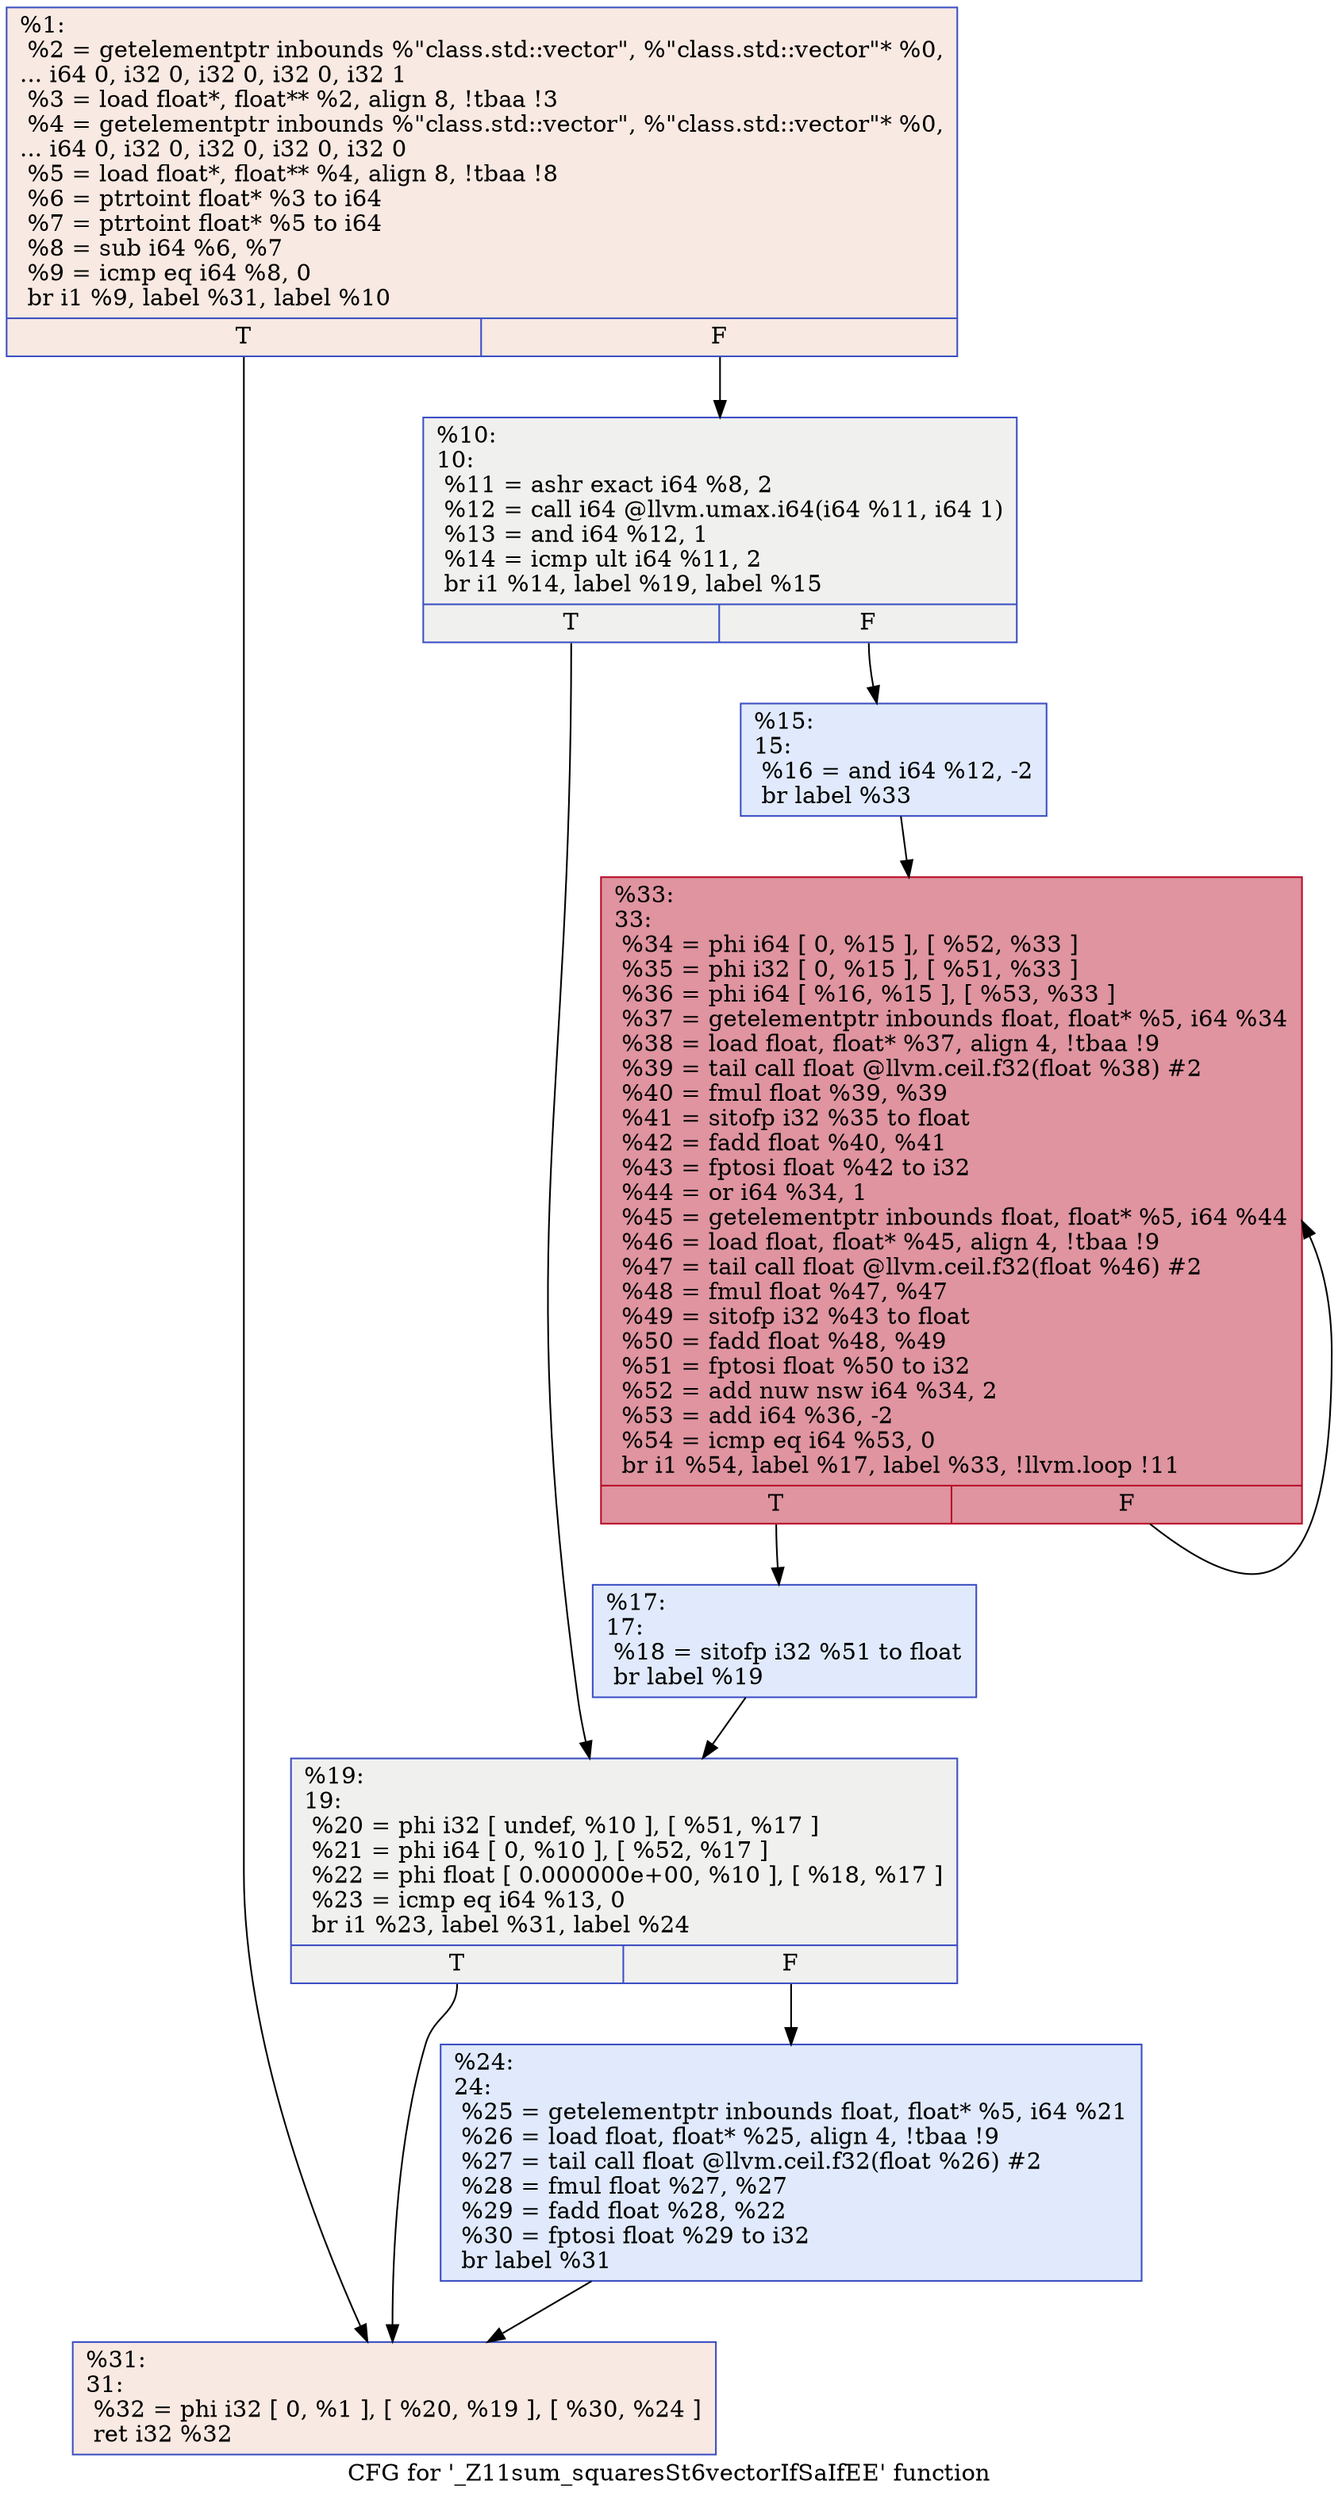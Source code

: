 digraph "CFG for '_Z11sum_squaresSt6vectorIfSaIfEE' function" {
	label="CFG for '_Z11sum_squaresSt6vectorIfSaIfEE' function";

	Node0x55ed1553c4f0 [shape=record,color="#3d50c3ff", style=filled, fillcolor="#efcebd70",label="{%1:\l  %2 = getelementptr inbounds %\"class.std::vector\", %\"class.std::vector\"* %0,\l... i64 0, i32 0, i32 0, i32 0, i32 1\l  %3 = load float*, float** %2, align 8, !tbaa !3\l  %4 = getelementptr inbounds %\"class.std::vector\", %\"class.std::vector\"* %0,\l... i64 0, i32 0, i32 0, i32 0, i32 0\l  %5 = load float*, float** %4, align 8, !tbaa !8\l  %6 = ptrtoint float* %3 to i64\l  %7 = ptrtoint float* %5 to i64\l  %8 = sub i64 %6, %7\l  %9 = icmp eq i64 %8, 0\l  br i1 %9, label %31, label %10\l|{<s0>T|<s1>F}}"];
	Node0x55ed1553c4f0:s0 -> Node0x55ed1553d9a0;
	Node0x55ed1553c4f0:s1 -> Node0x55ed1553de30;
	Node0x55ed1553de30 [shape=record,color="#3d50c3ff", style=filled, fillcolor="#dedcdb70",label="{%10:\l10:                                               \l  %11 = ashr exact i64 %8, 2\l  %12 = call i64 @llvm.umax.i64(i64 %11, i64 1)\l  %13 = and i64 %12, 1\l  %14 = icmp ult i64 %11, 2\l  br i1 %14, label %19, label %15\l|{<s0>T|<s1>F}}"];
	Node0x55ed1553de30:s0 -> Node0x55ed1553e360;
	Node0x55ed1553de30:s1 -> Node0x55ed1553e3b0;
	Node0x55ed1553e3b0 [shape=record,color="#3d50c3ff", style=filled, fillcolor="#b9d0f970",label="{%15:\l15:                                               \l  %16 = and i64 %12, -2\l  br label %33\l}"];
	Node0x55ed1553e3b0 -> Node0x55ed1553e5b0;
	Node0x55ed1553e670 [shape=record,color="#3d50c3ff", style=filled, fillcolor="#b9d0f970",label="{%17:\l17:                                               \l  %18 = sitofp i32 %51 to float\l  br label %19\l}"];
	Node0x55ed1553e670 -> Node0x55ed1553e360;
	Node0x55ed1553e360 [shape=record,color="#3d50c3ff", style=filled, fillcolor="#dedcdb70",label="{%19:\l19:                                               \l  %20 = phi i32 [ undef, %10 ], [ %51, %17 ]\l  %21 = phi i64 [ 0, %10 ], [ %52, %17 ]\l  %22 = phi float [ 0.000000e+00, %10 ], [ %18, %17 ]\l  %23 = icmp eq i64 %13, 0\l  br i1 %23, label %31, label %24\l|{<s0>T|<s1>F}}"];
	Node0x55ed1553e360:s0 -> Node0x55ed1553d9a0;
	Node0x55ed1553e360:s1 -> Node0x55ed1553f8b0;
	Node0x55ed1553f8b0 [shape=record,color="#3d50c3ff", style=filled, fillcolor="#b9d0f970",label="{%24:\l24:                                               \l  %25 = getelementptr inbounds float, float* %5, i64 %21\l  %26 = load float, float* %25, align 4, !tbaa !9\l  %27 = tail call float @llvm.ceil.f32(float %26) #2\l  %28 = fmul float %27, %27\l  %29 = fadd float %28, %22\l  %30 = fptosi float %29 to i32\l  br label %31\l}"];
	Node0x55ed1553f8b0 -> Node0x55ed1553d9a0;
	Node0x55ed1553d9a0 [shape=record,color="#3d50c3ff", style=filled, fillcolor="#efcebd70",label="{%31:\l31:                                               \l  %32 = phi i32 [ 0, %1 ], [ %20, %19 ], [ %30, %24 ]\l  ret i32 %32\l}"];
	Node0x55ed1553e5b0 [shape=record,color="#b70d28ff", style=filled, fillcolor="#b70d2870",label="{%33:\l33:                                               \l  %34 = phi i64 [ 0, %15 ], [ %52, %33 ]\l  %35 = phi i32 [ 0, %15 ], [ %51, %33 ]\l  %36 = phi i64 [ %16, %15 ], [ %53, %33 ]\l  %37 = getelementptr inbounds float, float* %5, i64 %34\l  %38 = load float, float* %37, align 4, !tbaa !9\l  %39 = tail call float @llvm.ceil.f32(float %38) #2\l  %40 = fmul float %39, %39\l  %41 = sitofp i32 %35 to float\l  %42 = fadd float %40, %41\l  %43 = fptosi float %42 to i32\l  %44 = or i64 %34, 1\l  %45 = getelementptr inbounds float, float* %5, i64 %44\l  %46 = load float, float* %45, align 4, !tbaa !9\l  %47 = tail call float @llvm.ceil.f32(float %46) #2\l  %48 = fmul float %47, %47\l  %49 = sitofp i32 %43 to float\l  %50 = fadd float %48, %49\l  %51 = fptosi float %50 to i32\l  %52 = add nuw nsw i64 %34, 2\l  %53 = add i64 %36, -2\l  %54 = icmp eq i64 %53, 0\l  br i1 %54, label %17, label %33, !llvm.loop !11\l|{<s0>T|<s1>F}}"];
	Node0x55ed1553e5b0:s0 -> Node0x55ed1553e670;
	Node0x55ed1553e5b0:s1 -> Node0x55ed1553e5b0;
}
